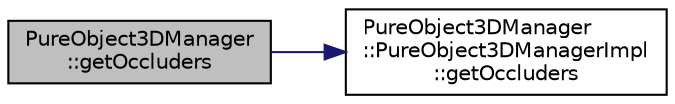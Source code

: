digraph "PureObject3DManager::getOccluders"
{
 // LATEX_PDF_SIZE
  edge [fontname="Helvetica",fontsize="10",labelfontname="Helvetica",labelfontsize="10"];
  node [fontname="Helvetica",fontsize="10",shape=record];
  rankdir="LR";
  Node1 [label="PureObject3DManager\l::getOccluders",height=0.2,width=0.4,color="black", fillcolor="grey75", style="filled", fontcolor="black",tooltip="Get a list of occluders."];
  Node1 -> Node2 [color="midnightblue",fontsize="10",style="solid",fontname="Helvetica"];
  Node2 [label="PureObject3DManager\l::PureObject3DManagerImpl\l::getOccluders",height=0.2,width=0.4,color="black", fillcolor="white", style="filled",URL="$class_pure_object3_d_manager_1_1_pure_object3_d_manager_impl.html#a1ced804e2fb80af9e2feaeb327e9a5ad",tooltip=" "];
}
